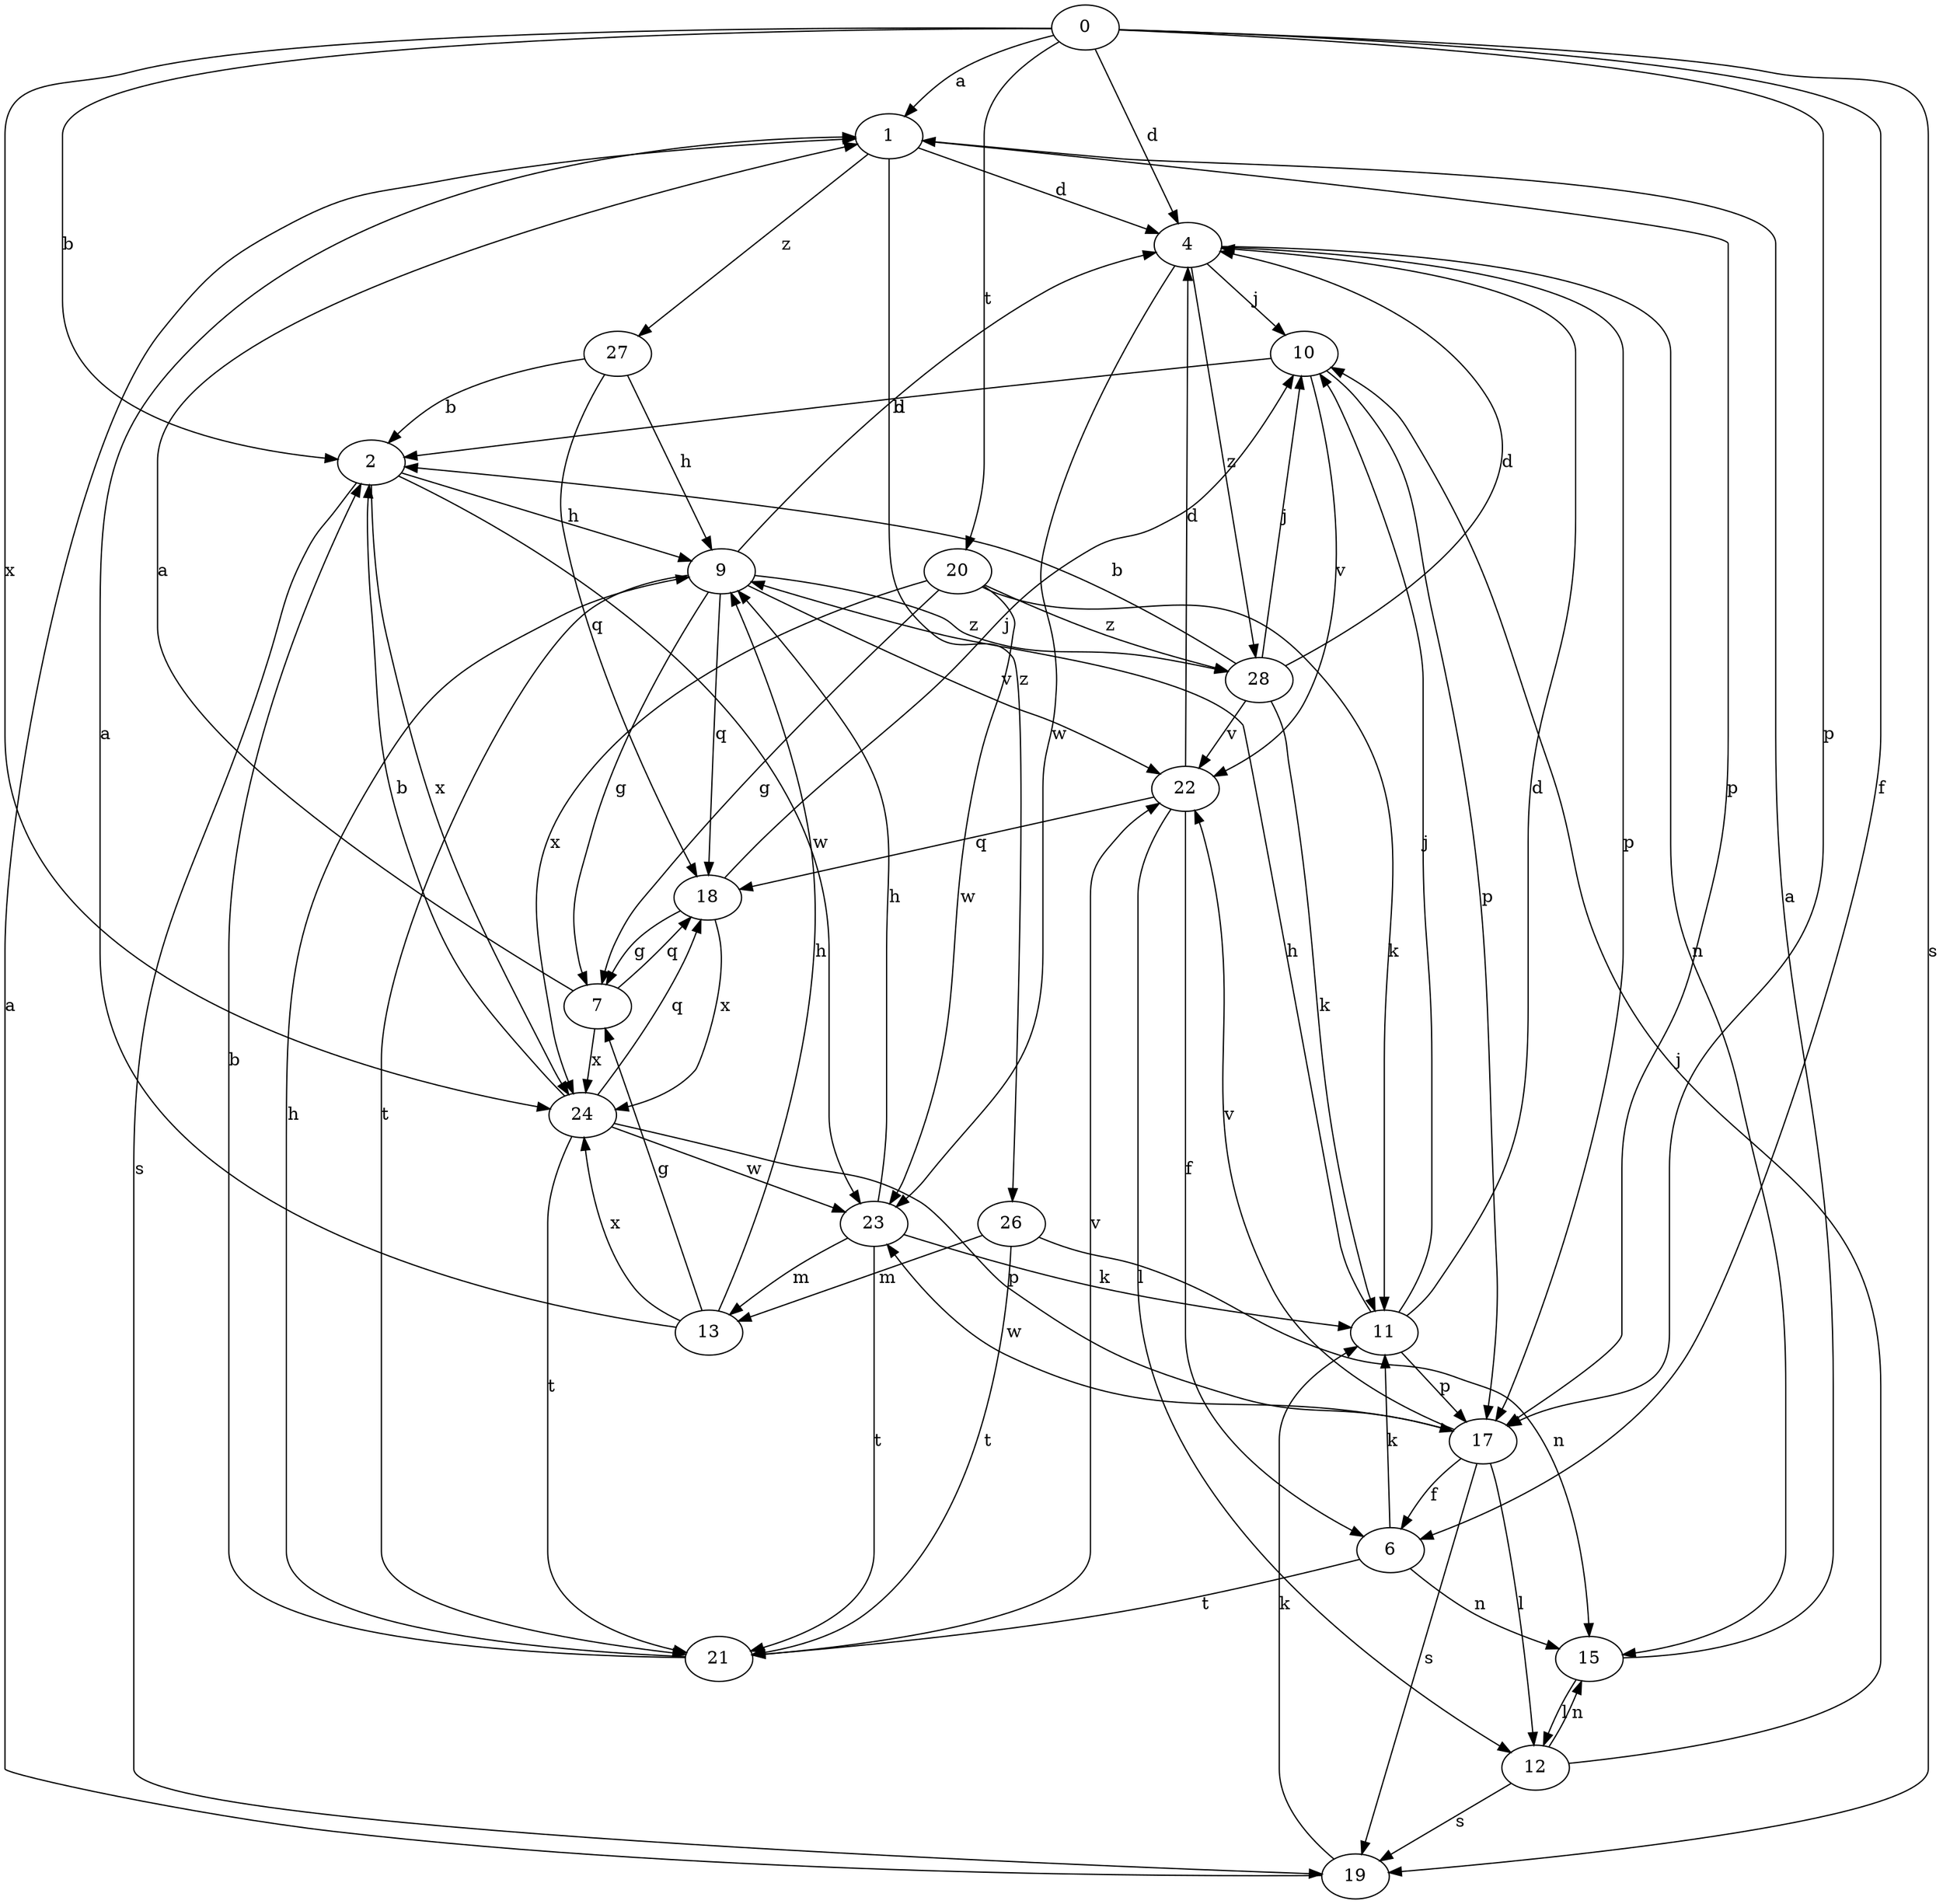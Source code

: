 strict digraph  {
0;
1;
2;
4;
6;
7;
9;
10;
11;
12;
13;
15;
17;
18;
19;
20;
21;
22;
23;
24;
26;
27;
28;
0 -> 1  [label=a];
0 -> 2  [label=b];
0 -> 4  [label=d];
0 -> 6  [label=f];
0 -> 17  [label=p];
0 -> 19  [label=s];
0 -> 20  [label=t];
0 -> 24  [label=x];
1 -> 4  [label=d];
1 -> 17  [label=p];
1 -> 26  [label=z];
1 -> 27  [label=z];
2 -> 9  [label=h];
2 -> 19  [label=s];
2 -> 23  [label=w];
2 -> 24  [label=x];
4 -> 10  [label=j];
4 -> 15  [label=n];
4 -> 17  [label=p];
4 -> 23  [label=w];
4 -> 28  [label=z];
6 -> 11  [label=k];
6 -> 15  [label=n];
6 -> 21  [label=t];
7 -> 1  [label=a];
7 -> 18  [label=q];
7 -> 24  [label=x];
9 -> 4  [label=d];
9 -> 7  [label=g];
9 -> 18  [label=q];
9 -> 21  [label=t];
9 -> 22  [label=v];
9 -> 28  [label=z];
10 -> 2  [label=b];
10 -> 17  [label=p];
10 -> 22  [label=v];
11 -> 4  [label=d];
11 -> 9  [label=h];
11 -> 10  [label=j];
11 -> 17  [label=p];
12 -> 10  [label=j];
12 -> 15  [label=n];
12 -> 19  [label=s];
13 -> 1  [label=a];
13 -> 7  [label=g];
13 -> 9  [label=h];
13 -> 24  [label=x];
15 -> 1  [label=a];
15 -> 12  [label=l];
17 -> 6  [label=f];
17 -> 12  [label=l];
17 -> 19  [label=s];
17 -> 22  [label=v];
17 -> 23  [label=w];
18 -> 7  [label=g];
18 -> 10  [label=j];
18 -> 24  [label=x];
19 -> 1  [label=a];
19 -> 11  [label=k];
20 -> 7  [label=g];
20 -> 11  [label=k];
20 -> 23  [label=w];
20 -> 24  [label=x];
20 -> 28  [label=z];
21 -> 2  [label=b];
21 -> 9  [label=h];
21 -> 22  [label=v];
22 -> 4  [label=d];
22 -> 6  [label=f];
22 -> 12  [label=l];
22 -> 18  [label=q];
23 -> 9  [label=h];
23 -> 11  [label=k];
23 -> 13  [label=m];
23 -> 21  [label=t];
24 -> 2  [label=b];
24 -> 17  [label=p];
24 -> 18  [label=q];
24 -> 21  [label=t];
24 -> 23  [label=w];
26 -> 13  [label=m];
26 -> 15  [label=n];
26 -> 21  [label=t];
27 -> 2  [label=b];
27 -> 9  [label=h];
27 -> 18  [label=q];
28 -> 2  [label=b];
28 -> 4  [label=d];
28 -> 10  [label=j];
28 -> 11  [label=k];
28 -> 22  [label=v];
}
